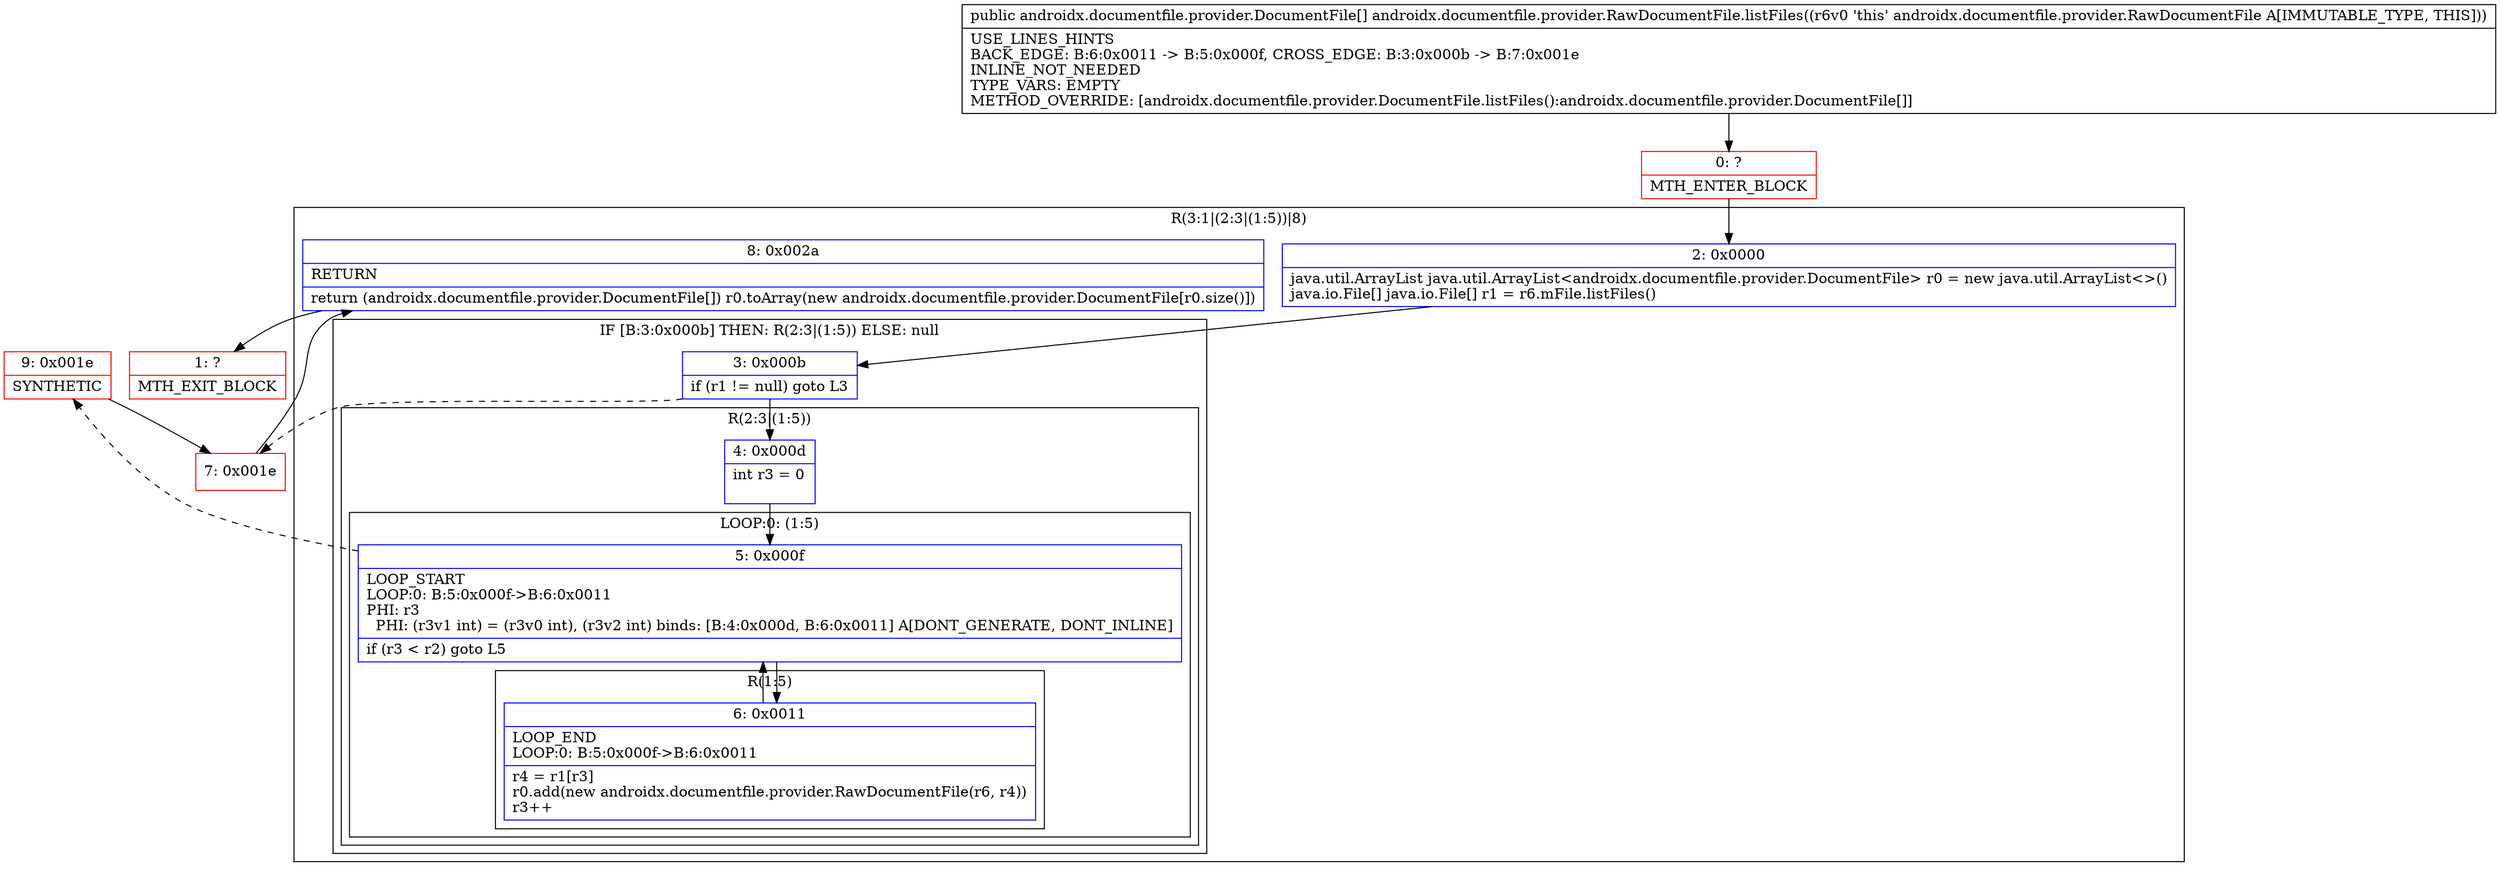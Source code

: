 digraph "CFG forandroidx.documentfile.provider.RawDocumentFile.listFiles()[Landroidx\/documentfile\/provider\/DocumentFile;" {
subgraph cluster_Region_568423819 {
label = "R(3:1|(2:3|(1:5))|8)";
node [shape=record,color=blue];
Node_2 [shape=record,label="{2\:\ 0x0000|java.util.ArrayList java.util.ArrayList\<androidx.documentfile.provider.DocumentFile\> r0 = new java.util.ArrayList\<\>()\ljava.io.File[] java.io.File[] r1 = r6.mFile.listFiles()\l}"];
subgraph cluster_IfRegion_1707400771 {
label = "IF [B:3:0x000b] THEN: R(2:3|(1:5)) ELSE: null";
node [shape=record,color=blue];
Node_3 [shape=record,label="{3\:\ 0x000b|if (r1 != null) goto L3\l}"];
subgraph cluster_Region_306722178 {
label = "R(2:3|(1:5))";
node [shape=record,color=blue];
Node_4 [shape=record,label="{4\:\ 0x000d|int r3 = 0\l\l}"];
subgraph cluster_LoopRegion_1640870359 {
label = "LOOP:0: (1:5)";
node [shape=record,color=blue];
Node_5 [shape=record,label="{5\:\ 0x000f|LOOP_START\lLOOP:0: B:5:0x000f\-\>B:6:0x0011\lPHI: r3 \l  PHI: (r3v1 int) = (r3v0 int), (r3v2 int) binds: [B:4:0x000d, B:6:0x0011] A[DONT_GENERATE, DONT_INLINE]\l|if (r3 \< r2) goto L5\l}"];
subgraph cluster_Region_441428218 {
label = "R(1:5)";
node [shape=record,color=blue];
Node_6 [shape=record,label="{6\:\ 0x0011|LOOP_END\lLOOP:0: B:5:0x000f\-\>B:6:0x0011\l|r4 = r1[r3]\lr0.add(new androidx.documentfile.provider.RawDocumentFile(r6, r4))\lr3++\l}"];
}
}
}
}
Node_8 [shape=record,label="{8\:\ 0x002a|RETURN\l|return (androidx.documentfile.provider.DocumentFile[]) r0.toArray(new androidx.documentfile.provider.DocumentFile[r0.size()])\l}"];
}
Node_0 [shape=record,color=red,label="{0\:\ ?|MTH_ENTER_BLOCK\l}"];
Node_9 [shape=record,color=red,label="{9\:\ 0x001e|SYNTHETIC\l}"];
Node_7 [shape=record,color=red,label="{7\:\ 0x001e}"];
Node_1 [shape=record,color=red,label="{1\:\ ?|MTH_EXIT_BLOCK\l}"];
MethodNode[shape=record,label="{public androidx.documentfile.provider.DocumentFile[] androidx.documentfile.provider.RawDocumentFile.listFiles((r6v0 'this' androidx.documentfile.provider.RawDocumentFile A[IMMUTABLE_TYPE, THIS]))  | USE_LINES_HINTS\lBACK_EDGE: B:6:0x0011 \-\> B:5:0x000f, CROSS_EDGE: B:3:0x000b \-\> B:7:0x001e\lINLINE_NOT_NEEDED\lTYPE_VARS: EMPTY\lMETHOD_OVERRIDE: [androidx.documentfile.provider.DocumentFile.listFiles():androidx.documentfile.provider.DocumentFile[]]\l}"];
MethodNode -> Node_0;Node_2 -> Node_3;
Node_3 -> Node_4;
Node_3 -> Node_7[style=dashed];
Node_4 -> Node_5;
Node_5 -> Node_6;
Node_5 -> Node_9[style=dashed];
Node_6 -> Node_5;
Node_8 -> Node_1;
Node_0 -> Node_2;
Node_9 -> Node_7;
Node_7 -> Node_8;
}

